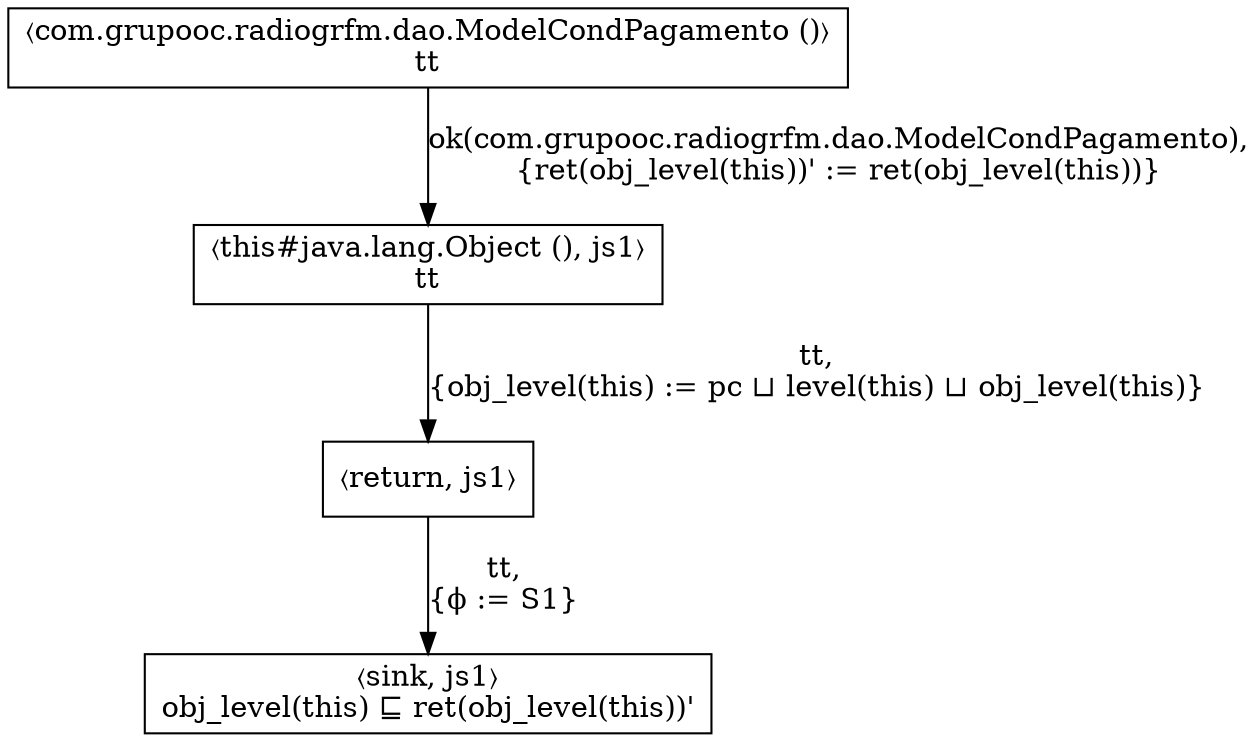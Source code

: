 digraph G {
  node [shape=box, ];
  "pc-1_js1" [label="〈com.grupooc.radiogrfm.dao.ModelCondPagamento ()〉\n\
tt",
              ];
  "pc0_js1" [label="〈this#java.lang.Object (), js1〉\n\
tt", ];
  "pc1_js1" [label="〈return, js1〉", ];
  "pc2_js1" [label="〈sink, js1〉\n\
obj_level(this) ⊑ ret(obj_level(this))'",
             ];
  
  
  "pc-1_js1" -> "pc0_js1" [label="ok(com.grupooc.radiogrfm.dao.ModelCondPagamento),\n\
{ret(obj_level(this))' := ret(obj_level(this))}",
                           ];
  "pc0_js1" -> "pc1_js1" [label="tt,\n\
{obj_level(this) := pc ⊔ level(this) ⊔ obj_level(this)}",
                          ];
  "pc1_js1" -> "pc2_js1" [label="tt,\n\
{ϕ := S1}", ];
  
  }